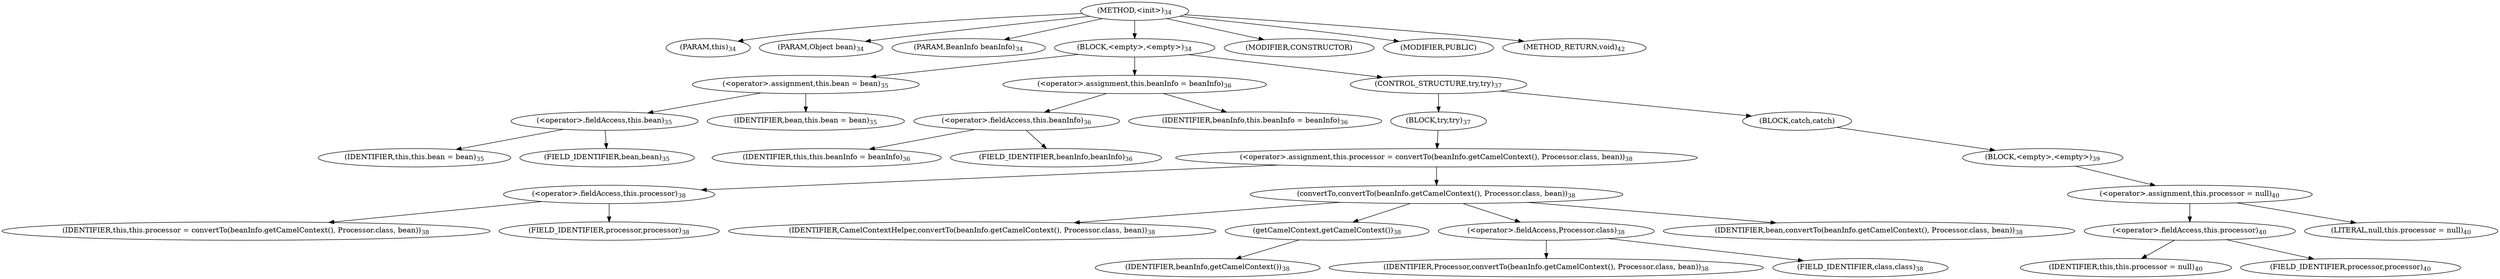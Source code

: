 digraph "&lt;init&gt;" {  
"35" [label = <(METHOD,&lt;init&gt;)<SUB>34</SUB>> ]
"4" [label = <(PARAM,this)<SUB>34</SUB>> ]
"36" [label = <(PARAM,Object bean)<SUB>34</SUB>> ]
"37" [label = <(PARAM,BeanInfo beanInfo)<SUB>34</SUB>> ]
"38" [label = <(BLOCK,&lt;empty&gt;,&lt;empty&gt;)<SUB>34</SUB>> ]
"39" [label = <(&lt;operator&gt;.assignment,this.bean = bean)<SUB>35</SUB>> ]
"40" [label = <(&lt;operator&gt;.fieldAccess,this.bean)<SUB>35</SUB>> ]
"3" [label = <(IDENTIFIER,this,this.bean = bean)<SUB>35</SUB>> ]
"41" [label = <(FIELD_IDENTIFIER,bean,bean)<SUB>35</SUB>> ]
"42" [label = <(IDENTIFIER,bean,this.bean = bean)<SUB>35</SUB>> ]
"43" [label = <(&lt;operator&gt;.assignment,this.beanInfo = beanInfo)<SUB>36</SUB>> ]
"44" [label = <(&lt;operator&gt;.fieldAccess,this.beanInfo)<SUB>36</SUB>> ]
"5" [label = <(IDENTIFIER,this,this.beanInfo = beanInfo)<SUB>36</SUB>> ]
"45" [label = <(FIELD_IDENTIFIER,beanInfo,beanInfo)<SUB>36</SUB>> ]
"46" [label = <(IDENTIFIER,beanInfo,this.beanInfo = beanInfo)<SUB>36</SUB>> ]
"47" [label = <(CONTROL_STRUCTURE,try,try)<SUB>37</SUB>> ]
"48" [label = <(BLOCK,try,try)<SUB>37</SUB>> ]
"49" [label = <(&lt;operator&gt;.assignment,this.processor = convertTo(beanInfo.getCamelContext(), Processor.class, bean))<SUB>38</SUB>> ]
"50" [label = <(&lt;operator&gt;.fieldAccess,this.processor)<SUB>38</SUB>> ]
"6" [label = <(IDENTIFIER,this,this.processor = convertTo(beanInfo.getCamelContext(), Processor.class, bean))<SUB>38</SUB>> ]
"51" [label = <(FIELD_IDENTIFIER,processor,processor)<SUB>38</SUB>> ]
"52" [label = <(convertTo,convertTo(beanInfo.getCamelContext(), Processor.class, bean))<SUB>38</SUB>> ]
"53" [label = <(IDENTIFIER,CamelContextHelper,convertTo(beanInfo.getCamelContext(), Processor.class, bean))<SUB>38</SUB>> ]
"54" [label = <(getCamelContext,getCamelContext())<SUB>38</SUB>> ]
"55" [label = <(IDENTIFIER,beanInfo,getCamelContext())<SUB>38</SUB>> ]
"56" [label = <(&lt;operator&gt;.fieldAccess,Processor.class)<SUB>38</SUB>> ]
"57" [label = <(IDENTIFIER,Processor,convertTo(beanInfo.getCamelContext(), Processor.class, bean))<SUB>38</SUB>> ]
"58" [label = <(FIELD_IDENTIFIER,class,class)<SUB>38</SUB>> ]
"59" [label = <(IDENTIFIER,bean,convertTo(beanInfo.getCamelContext(), Processor.class, bean))<SUB>38</SUB>> ]
"60" [label = <(BLOCK,catch,catch)> ]
"61" [label = <(BLOCK,&lt;empty&gt;,&lt;empty&gt;)<SUB>39</SUB>> ]
"62" [label = <(&lt;operator&gt;.assignment,this.processor = null)<SUB>40</SUB>> ]
"63" [label = <(&lt;operator&gt;.fieldAccess,this.processor)<SUB>40</SUB>> ]
"7" [label = <(IDENTIFIER,this,this.processor = null)<SUB>40</SUB>> ]
"64" [label = <(FIELD_IDENTIFIER,processor,processor)<SUB>40</SUB>> ]
"65" [label = <(LITERAL,null,this.processor = null)<SUB>40</SUB>> ]
"66" [label = <(MODIFIER,CONSTRUCTOR)> ]
"67" [label = <(MODIFIER,PUBLIC)> ]
"68" [label = <(METHOD_RETURN,void)<SUB>42</SUB>> ]
  "35" -> "4" 
  "35" -> "36" 
  "35" -> "37" 
  "35" -> "38" 
  "35" -> "66" 
  "35" -> "67" 
  "35" -> "68" 
  "38" -> "39" 
  "38" -> "43" 
  "38" -> "47" 
  "39" -> "40" 
  "39" -> "42" 
  "40" -> "3" 
  "40" -> "41" 
  "43" -> "44" 
  "43" -> "46" 
  "44" -> "5" 
  "44" -> "45" 
  "47" -> "48" 
  "47" -> "60" 
  "48" -> "49" 
  "49" -> "50" 
  "49" -> "52" 
  "50" -> "6" 
  "50" -> "51" 
  "52" -> "53" 
  "52" -> "54" 
  "52" -> "56" 
  "52" -> "59" 
  "54" -> "55" 
  "56" -> "57" 
  "56" -> "58" 
  "60" -> "61" 
  "61" -> "62" 
  "62" -> "63" 
  "62" -> "65" 
  "63" -> "7" 
  "63" -> "64" 
}
